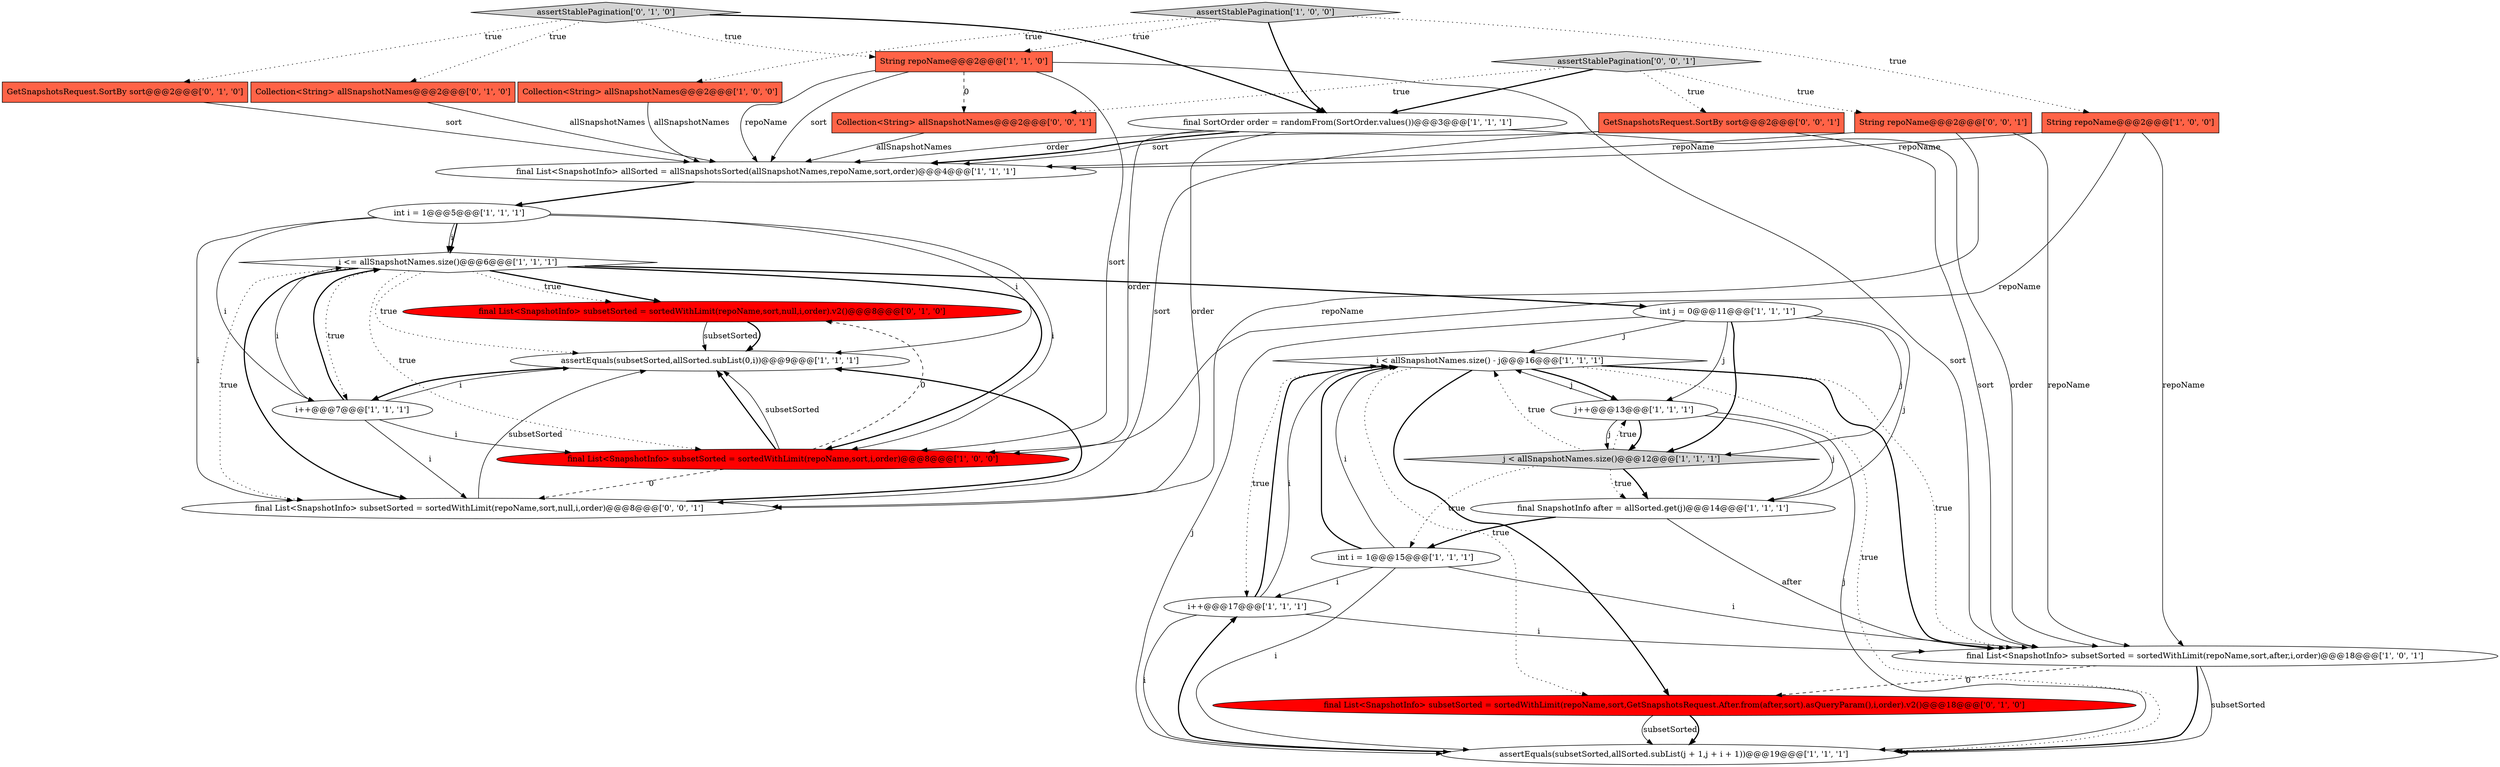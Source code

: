digraph {
8 [style = filled, label = "Collection<String> allSnapshotNames@@@2@@@['1', '0', '0']", fillcolor = tomato, shape = box image = "AAA0AAABBB1BBB"];
29 [style = filled, label = "Collection<String> allSnapshotNames@@@2@@@['0', '0', '1']", fillcolor = tomato, shape = box image = "AAA0AAABBB3BBB"];
20 [style = filled, label = "final List<SnapshotInfo> subsetSorted = sortedWithLimit(repoName,sort,null,i,order).v2()@@@8@@@['0', '1', '0']", fillcolor = red, shape = ellipse image = "AAA1AAABBB2BBB"];
12 [style = filled, label = "int j = 0@@@11@@@['1', '1', '1']", fillcolor = white, shape = ellipse image = "AAA0AAABBB1BBB"];
5 [style = filled, label = "i < allSnapshotNames.size() - j@@@16@@@['1', '1', '1']", fillcolor = white, shape = diamond image = "AAA0AAABBB1BBB"];
21 [style = filled, label = "GetSnapshotsRequest.SortBy sort@@@2@@@['0', '1', '0']", fillcolor = tomato, shape = box image = "AAA0AAABBB2BBB"];
7 [style = filled, label = "int i = 1@@@15@@@['1', '1', '1']", fillcolor = white, shape = ellipse image = "AAA0AAABBB1BBB"];
28 [style = filled, label = "String repoName@@@2@@@['0', '0', '1']", fillcolor = tomato, shape = box image = "AAA0AAABBB3BBB"];
24 [style = filled, label = "assertStablePagination['0', '1', '0']", fillcolor = lightgray, shape = diamond image = "AAA0AAABBB2BBB"];
11 [style = filled, label = "final SortOrder order = randomFrom(SortOrder.values())@@@3@@@['1', '1', '1']", fillcolor = white, shape = ellipse image = "AAA0AAABBB1BBB"];
3 [style = filled, label = "i++@@@17@@@['1', '1', '1']", fillcolor = white, shape = ellipse image = "AAA0AAABBB1BBB"];
17 [style = filled, label = "i <= allSnapshotNames.size()@@@6@@@['1', '1', '1']", fillcolor = white, shape = diamond image = "AAA0AAABBB1BBB"];
15 [style = filled, label = "assertStablePagination['1', '0', '0']", fillcolor = lightgray, shape = diamond image = "AAA0AAABBB1BBB"];
27 [style = filled, label = "assertStablePagination['0', '0', '1']", fillcolor = lightgray, shape = diamond image = "AAA0AAABBB3BBB"];
16 [style = filled, label = "int i = 1@@@5@@@['1', '1', '1']", fillcolor = white, shape = ellipse image = "AAA0AAABBB1BBB"];
19 [style = filled, label = "j < allSnapshotNames.size()@@@12@@@['1', '1', '1']", fillcolor = lightgray, shape = diamond image = "AAA0AAABBB1BBB"];
26 [style = filled, label = "final List<SnapshotInfo> subsetSorted = sortedWithLimit(repoName,sort,null,i,order)@@@8@@@['0', '0', '1']", fillcolor = white, shape = ellipse image = "AAA0AAABBB3BBB"];
23 [style = filled, label = "final List<SnapshotInfo> subsetSorted = sortedWithLimit(repoName,sort,GetSnapshotsRequest.After.from(after,sort).asQueryParam(),i,order).v2()@@@18@@@['0', '1', '0']", fillcolor = red, shape = ellipse image = "AAA1AAABBB2BBB"];
25 [style = filled, label = "GetSnapshotsRequest.SortBy sort@@@2@@@['0', '0', '1']", fillcolor = tomato, shape = box image = "AAA0AAABBB3BBB"];
9 [style = filled, label = "String repoName@@@2@@@['1', '1', '0']", fillcolor = tomato, shape = box image = "AAA0AAABBB1BBB"];
0 [style = filled, label = "final List<SnapshotInfo> allSorted = allSnapshotsSorted(allSnapshotNames,repoName,sort,order)@@@4@@@['1', '1', '1']", fillcolor = white, shape = ellipse image = "AAA0AAABBB1BBB"];
1 [style = filled, label = "String repoName@@@2@@@['1', '0', '0']", fillcolor = tomato, shape = box image = "AAA0AAABBB1BBB"];
10 [style = filled, label = "final List<SnapshotInfo> subsetSorted = sortedWithLimit(repoName,sort,after,i,order)@@@18@@@['1', '0', '1']", fillcolor = white, shape = ellipse image = "AAA0AAABBB1BBB"];
4 [style = filled, label = "assertEquals(subsetSorted,allSorted.subList(j + 1,j + i + 1))@@@19@@@['1', '1', '1']", fillcolor = white, shape = ellipse image = "AAA0AAABBB1BBB"];
18 [style = filled, label = "i++@@@7@@@['1', '1', '1']", fillcolor = white, shape = ellipse image = "AAA0AAABBB1BBB"];
22 [style = filled, label = "Collection<String> allSnapshotNames@@@2@@@['0', '1', '0']", fillcolor = tomato, shape = box image = "AAA0AAABBB2BBB"];
6 [style = filled, label = "final SnapshotInfo after = allSorted.get(j)@@@14@@@['1', '1', '1']", fillcolor = white, shape = ellipse image = "AAA0AAABBB1BBB"];
2 [style = filled, label = "final List<SnapshotInfo> subsetSorted = sortedWithLimit(repoName,sort,i,order)@@@8@@@['1', '0', '0']", fillcolor = red, shape = ellipse image = "AAA1AAABBB1BBB"];
14 [style = filled, label = "assertEquals(subsetSorted,allSorted.subList(0,i))@@@9@@@['1', '1', '1']", fillcolor = white, shape = ellipse image = "AAA0AAABBB1BBB"];
13 [style = filled, label = "j++@@@13@@@['1', '1', '1']", fillcolor = white, shape = ellipse image = "AAA0AAABBB1BBB"];
12->6 [style = solid, label="j"];
21->0 [style = solid, label="sort"];
7->3 [style = solid, label="i"];
5->23 [style = dotted, label="true"];
1->10 [style = solid, label="repoName"];
11->0 [style = solid, label="order"];
17->14 [style = dotted, label="true"];
13->5 [style = solid, label="j"];
12->5 [style = solid, label="j"];
7->4 [style = solid, label="i"];
15->9 [style = dotted, label="true"];
3->4 [style = solid, label="i"];
3->5 [style = bold, label=""];
23->4 [style = solid, label="subsetSorted"];
15->11 [style = bold, label=""];
18->14 [style = solid, label="i"];
15->8 [style = dotted, label="true"];
24->11 [style = bold, label=""];
2->14 [style = bold, label=""];
17->2 [style = dotted, label="true"];
12->19 [style = solid, label="j"];
18->2 [style = solid, label="i"];
2->26 [style = dashed, label="0"];
24->21 [style = dotted, label="true"];
6->10 [style = solid, label="after"];
17->20 [style = bold, label=""];
17->20 [style = dotted, label="true"];
22->0 [style = solid, label="allSnapshotNames"];
5->10 [style = bold, label=""];
4->3 [style = bold, label=""];
17->26 [style = dotted, label="true"];
11->2 [style = solid, label="order"];
16->2 [style = solid, label="i"];
5->23 [style = bold, label=""];
27->25 [style = dotted, label="true"];
18->17 [style = solid, label="i"];
26->14 [style = bold, label=""];
20->14 [style = solid, label="subsetSorted"];
28->0 [style = solid, label="repoName"];
20->14 [style = bold, label=""];
16->17 [style = bold, label=""];
5->3 [style = dotted, label="true"];
19->6 [style = bold, label=""];
12->4 [style = solid, label="j"];
10->4 [style = solid, label="subsetSorted"];
5->4 [style = dotted, label="true"];
12->13 [style = solid, label="j"];
16->26 [style = solid, label="i"];
3->10 [style = solid, label="i"];
7->5 [style = bold, label=""];
9->0 [style = solid, label="sort"];
17->2 [style = bold, label=""];
27->11 [style = bold, label=""];
27->29 [style = dotted, label="true"];
24->22 [style = dotted, label="true"];
28->10 [style = solid, label="repoName"];
14->18 [style = bold, label=""];
6->7 [style = bold, label=""];
1->0 [style = solid, label="repoName"];
9->0 [style = solid, label="repoName"];
25->10 [style = solid, label="sort"];
25->26 [style = solid, label="sort"];
0->16 [style = bold, label=""];
17->18 [style = dotted, label="true"];
3->5 [style = solid, label="i"];
5->10 [style = dotted, label="true"];
1->2 [style = solid, label="repoName"];
13->6 [style = solid, label="j"];
19->7 [style = dotted, label="true"];
26->14 [style = solid, label="subsetSorted"];
7->10 [style = solid, label="i"];
13->19 [style = solid, label="j"];
7->5 [style = solid, label="i"];
28->26 [style = solid, label="repoName"];
11->26 [style = solid, label="order"];
13->19 [style = bold, label=""];
17->12 [style = bold, label=""];
5->13 [style = bold, label=""];
19->5 [style = dotted, label="true"];
13->4 [style = solid, label="j"];
10->23 [style = dashed, label="0"];
17->26 [style = bold, label=""];
2->20 [style = dashed, label="0"];
16->17 [style = solid, label="i"];
9->2 [style = solid, label="sort"];
23->4 [style = bold, label=""];
18->17 [style = bold, label=""];
24->9 [style = dotted, label="true"];
29->0 [style = solid, label="allSnapshotNames"];
16->18 [style = solid, label="i"];
19->13 [style = dotted, label="true"];
9->10 [style = solid, label="sort"];
25->0 [style = solid, label="sort"];
11->10 [style = solid, label="order"];
27->28 [style = dotted, label="true"];
16->14 [style = solid, label="i"];
11->0 [style = bold, label=""];
18->26 [style = solid, label="i"];
9->29 [style = dashed, label="0"];
8->0 [style = solid, label="allSnapshotNames"];
15->1 [style = dotted, label="true"];
10->4 [style = bold, label=""];
19->6 [style = dotted, label="true"];
12->19 [style = bold, label=""];
2->14 [style = solid, label="subsetSorted"];
}
